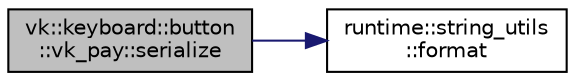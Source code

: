 digraph "vk::keyboard::button::vk_pay::serialize"
{
 // LATEX_PDF_SIZE
  edge [fontname="Helvetica",fontsize="10",labelfontname="Helvetica",labelfontsize="10"];
  node [fontname="Helvetica",fontsize="10",shape=record];
  rankdir="LR";
  Node1 [label="vk::keyboard::button\l::vk_pay::serialize",height=0.2,width=0.4,color="black", fillcolor="grey75", style="filled", fontcolor="black",tooltip=" "];
  Node1 -> Node2 [color="midnightblue",fontsize="10",style="solid",fontname="Helvetica"];
  Node2 [label="runtime::string_utils\l::format",height=0.2,width=0.4,color="black", fillcolor="white", style="filled",URL="$namespaceruntime_1_1string__utils.html#afcdbad1e7e44362ef770e1bfce7e728b",tooltip=" "];
}
